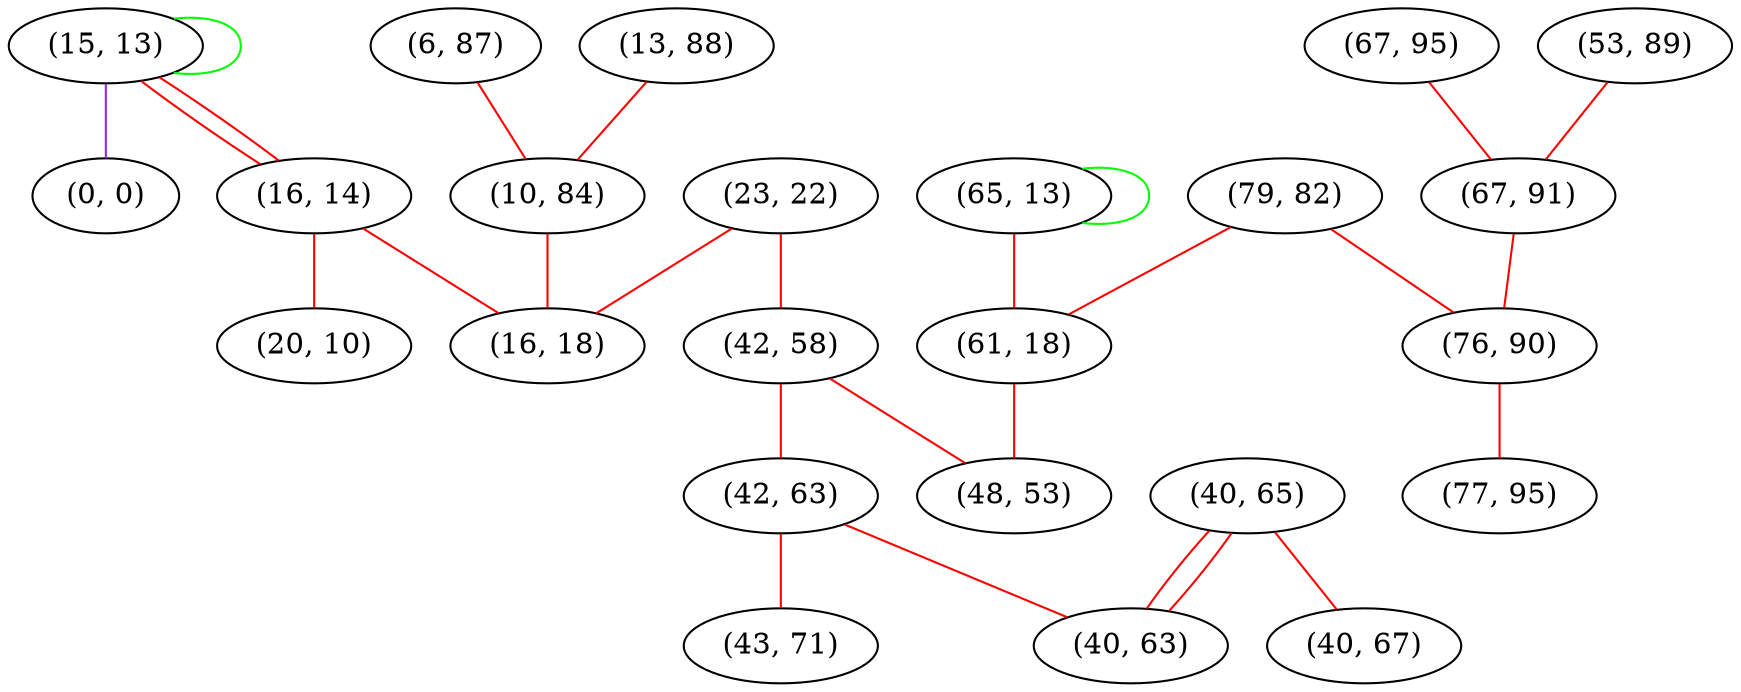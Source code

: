 graph "" {
"(15, 13)";
"(13, 88)";
"(53, 89)";
"(40, 65)";
"(65, 13)";
"(23, 22)";
"(6, 87)";
"(42, 58)";
"(16, 14)";
"(67, 95)";
"(10, 84)";
"(79, 82)";
"(67, 91)";
"(42, 63)";
"(43, 71)";
"(40, 67)";
"(0, 0)";
"(61, 18)";
"(20, 10)";
"(48, 53)";
"(76, 90)";
"(40, 63)";
"(16, 18)";
"(77, 95)";
"(15, 13)" -- "(16, 14)"  [color=red, key=0, weight=1];
"(15, 13)" -- "(16, 14)"  [color=red, key=1, weight=1];
"(15, 13)" -- "(15, 13)"  [color=green, key=0, weight=2];
"(15, 13)" -- "(0, 0)"  [color=purple, key=0, weight=4];
"(13, 88)" -- "(10, 84)"  [color=red, key=0, weight=1];
"(53, 89)" -- "(67, 91)"  [color=red, key=0, weight=1];
"(40, 65)" -- "(40, 67)"  [color=red, key=0, weight=1];
"(40, 65)" -- "(40, 63)"  [color=red, key=0, weight=1];
"(40, 65)" -- "(40, 63)"  [color=red, key=1, weight=1];
"(65, 13)" -- "(65, 13)"  [color=green, key=0, weight=2];
"(65, 13)" -- "(61, 18)"  [color=red, key=0, weight=1];
"(23, 22)" -- "(16, 18)"  [color=red, key=0, weight=1];
"(23, 22)" -- "(42, 58)"  [color=red, key=0, weight=1];
"(6, 87)" -- "(10, 84)"  [color=red, key=0, weight=1];
"(42, 58)" -- "(42, 63)"  [color=red, key=0, weight=1];
"(42, 58)" -- "(48, 53)"  [color=red, key=0, weight=1];
"(16, 14)" -- "(20, 10)"  [color=red, key=0, weight=1];
"(16, 14)" -- "(16, 18)"  [color=red, key=0, weight=1];
"(67, 95)" -- "(67, 91)"  [color=red, key=0, weight=1];
"(10, 84)" -- "(16, 18)"  [color=red, key=0, weight=1];
"(79, 82)" -- "(76, 90)"  [color=red, key=0, weight=1];
"(79, 82)" -- "(61, 18)"  [color=red, key=0, weight=1];
"(67, 91)" -- "(76, 90)"  [color=red, key=0, weight=1];
"(42, 63)" -- "(43, 71)"  [color=red, key=0, weight=1];
"(42, 63)" -- "(40, 63)"  [color=red, key=0, weight=1];
"(61, 18)" -- "(48, 53)"  [color=red, key=0, weight=1];
"(76, 90)" -- "(77, 95)"  [color=red, key=0, weight=1];
}
